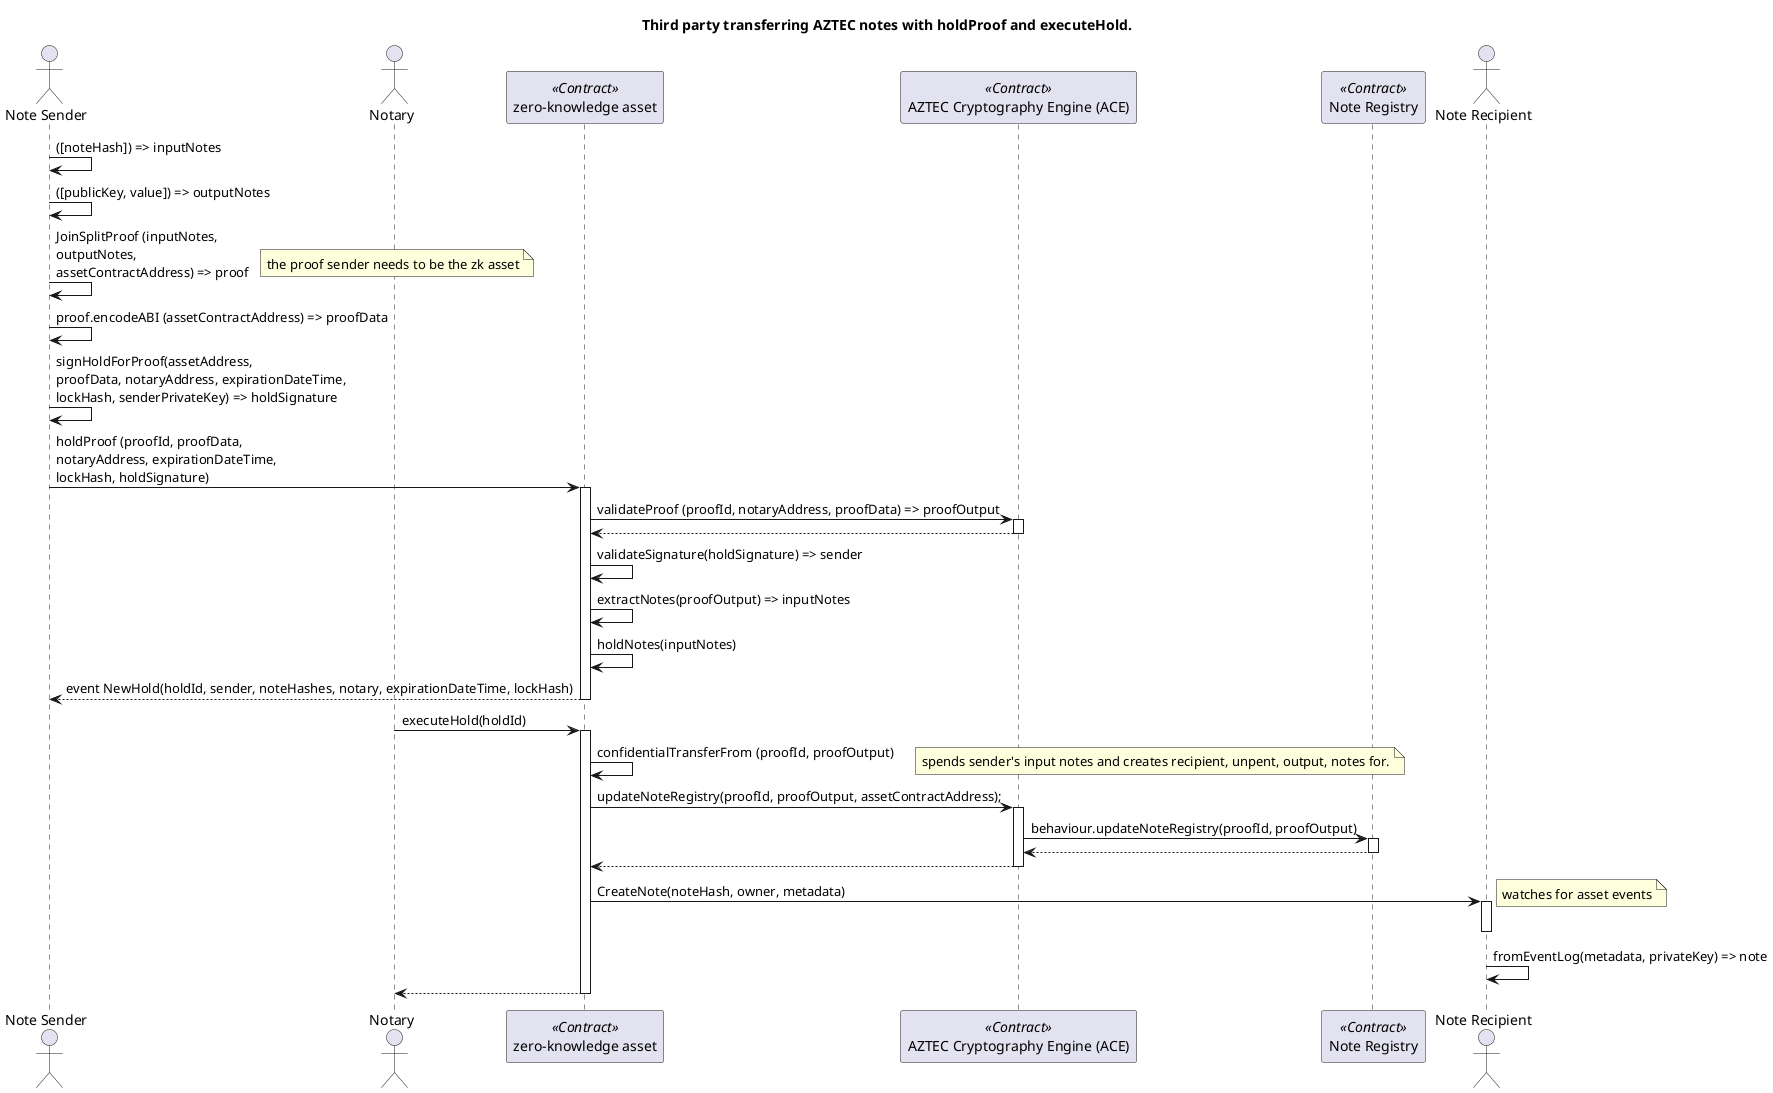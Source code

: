 @startuml

title Third party transferring AZTEC notes with holdProof and executeHold.

actor "Note Sender" as sender
actor "Notary" as notary
participant asset as "zero-knowledge asset" <<Contract>>
participant ace as "AZTEC Cryptography Engine (ACE)" <<Contract>>
participant registry as "Note Registry" <<Contract>>
actor "Note Recipient" as recipient

sender -> sender : ([noteHash]) => inputNotes
sender -> sender : ([publicKey, value]) => outputNotes
sender -> sender : JoinSplitProof (inputNotes,\noutputNotes,\nassetContractAddress) => proof
note right : the proof sender needs to be the zk asset
sender -> sender : proof.encodeABI (assetContractAddress) => proofData
sender -> sender : signHoldForProof(assetAddress,\nproofData, notaryAddress, expirationDateTime,\nlockHash, senderPrivateKey) => holdSignature

sender -> asset : holdProof (proofId, proofData,\nnotaryAddress, expirationDateTime,\nlockHash, holdSignature)
activate asset
asset -> ace : validateProof (proofId, notaryAddress, proofData) => proofOutput
activate ace
return
asset -> asset : validateSignature(holdSignature) => sender
asset -> asset : extractNotes(proofOutput) => inputNotes
asset -> asset : holdNotes(inputNotes)
return event NewHold(holdId, sender, noteHashes, notary, expirationDateTime, lockHash)


notary -> asset : executeHold(holdId)
activate asset
asset -> asset : confidentialTransferFrom (proofId, proofOutput)
note right : spends sender's input notes and creates recipient, unpent, output, notes for.
asset -> ace : updateNoteRegistry(proofId, proofOutput, assetContractAddress);
activate ace
ace -> registry : behaviour.updateNoteRegistry(proofId, proofOutput)
activate registry
return
return

asset -> recipient : CreateNote(noteHash, owner, metadata)
note right: watches for asset events
activate recipient
deactivate recipient
recipient -> recipient : fromEventLog(metadata, privateKey) => note
return

@enduml
